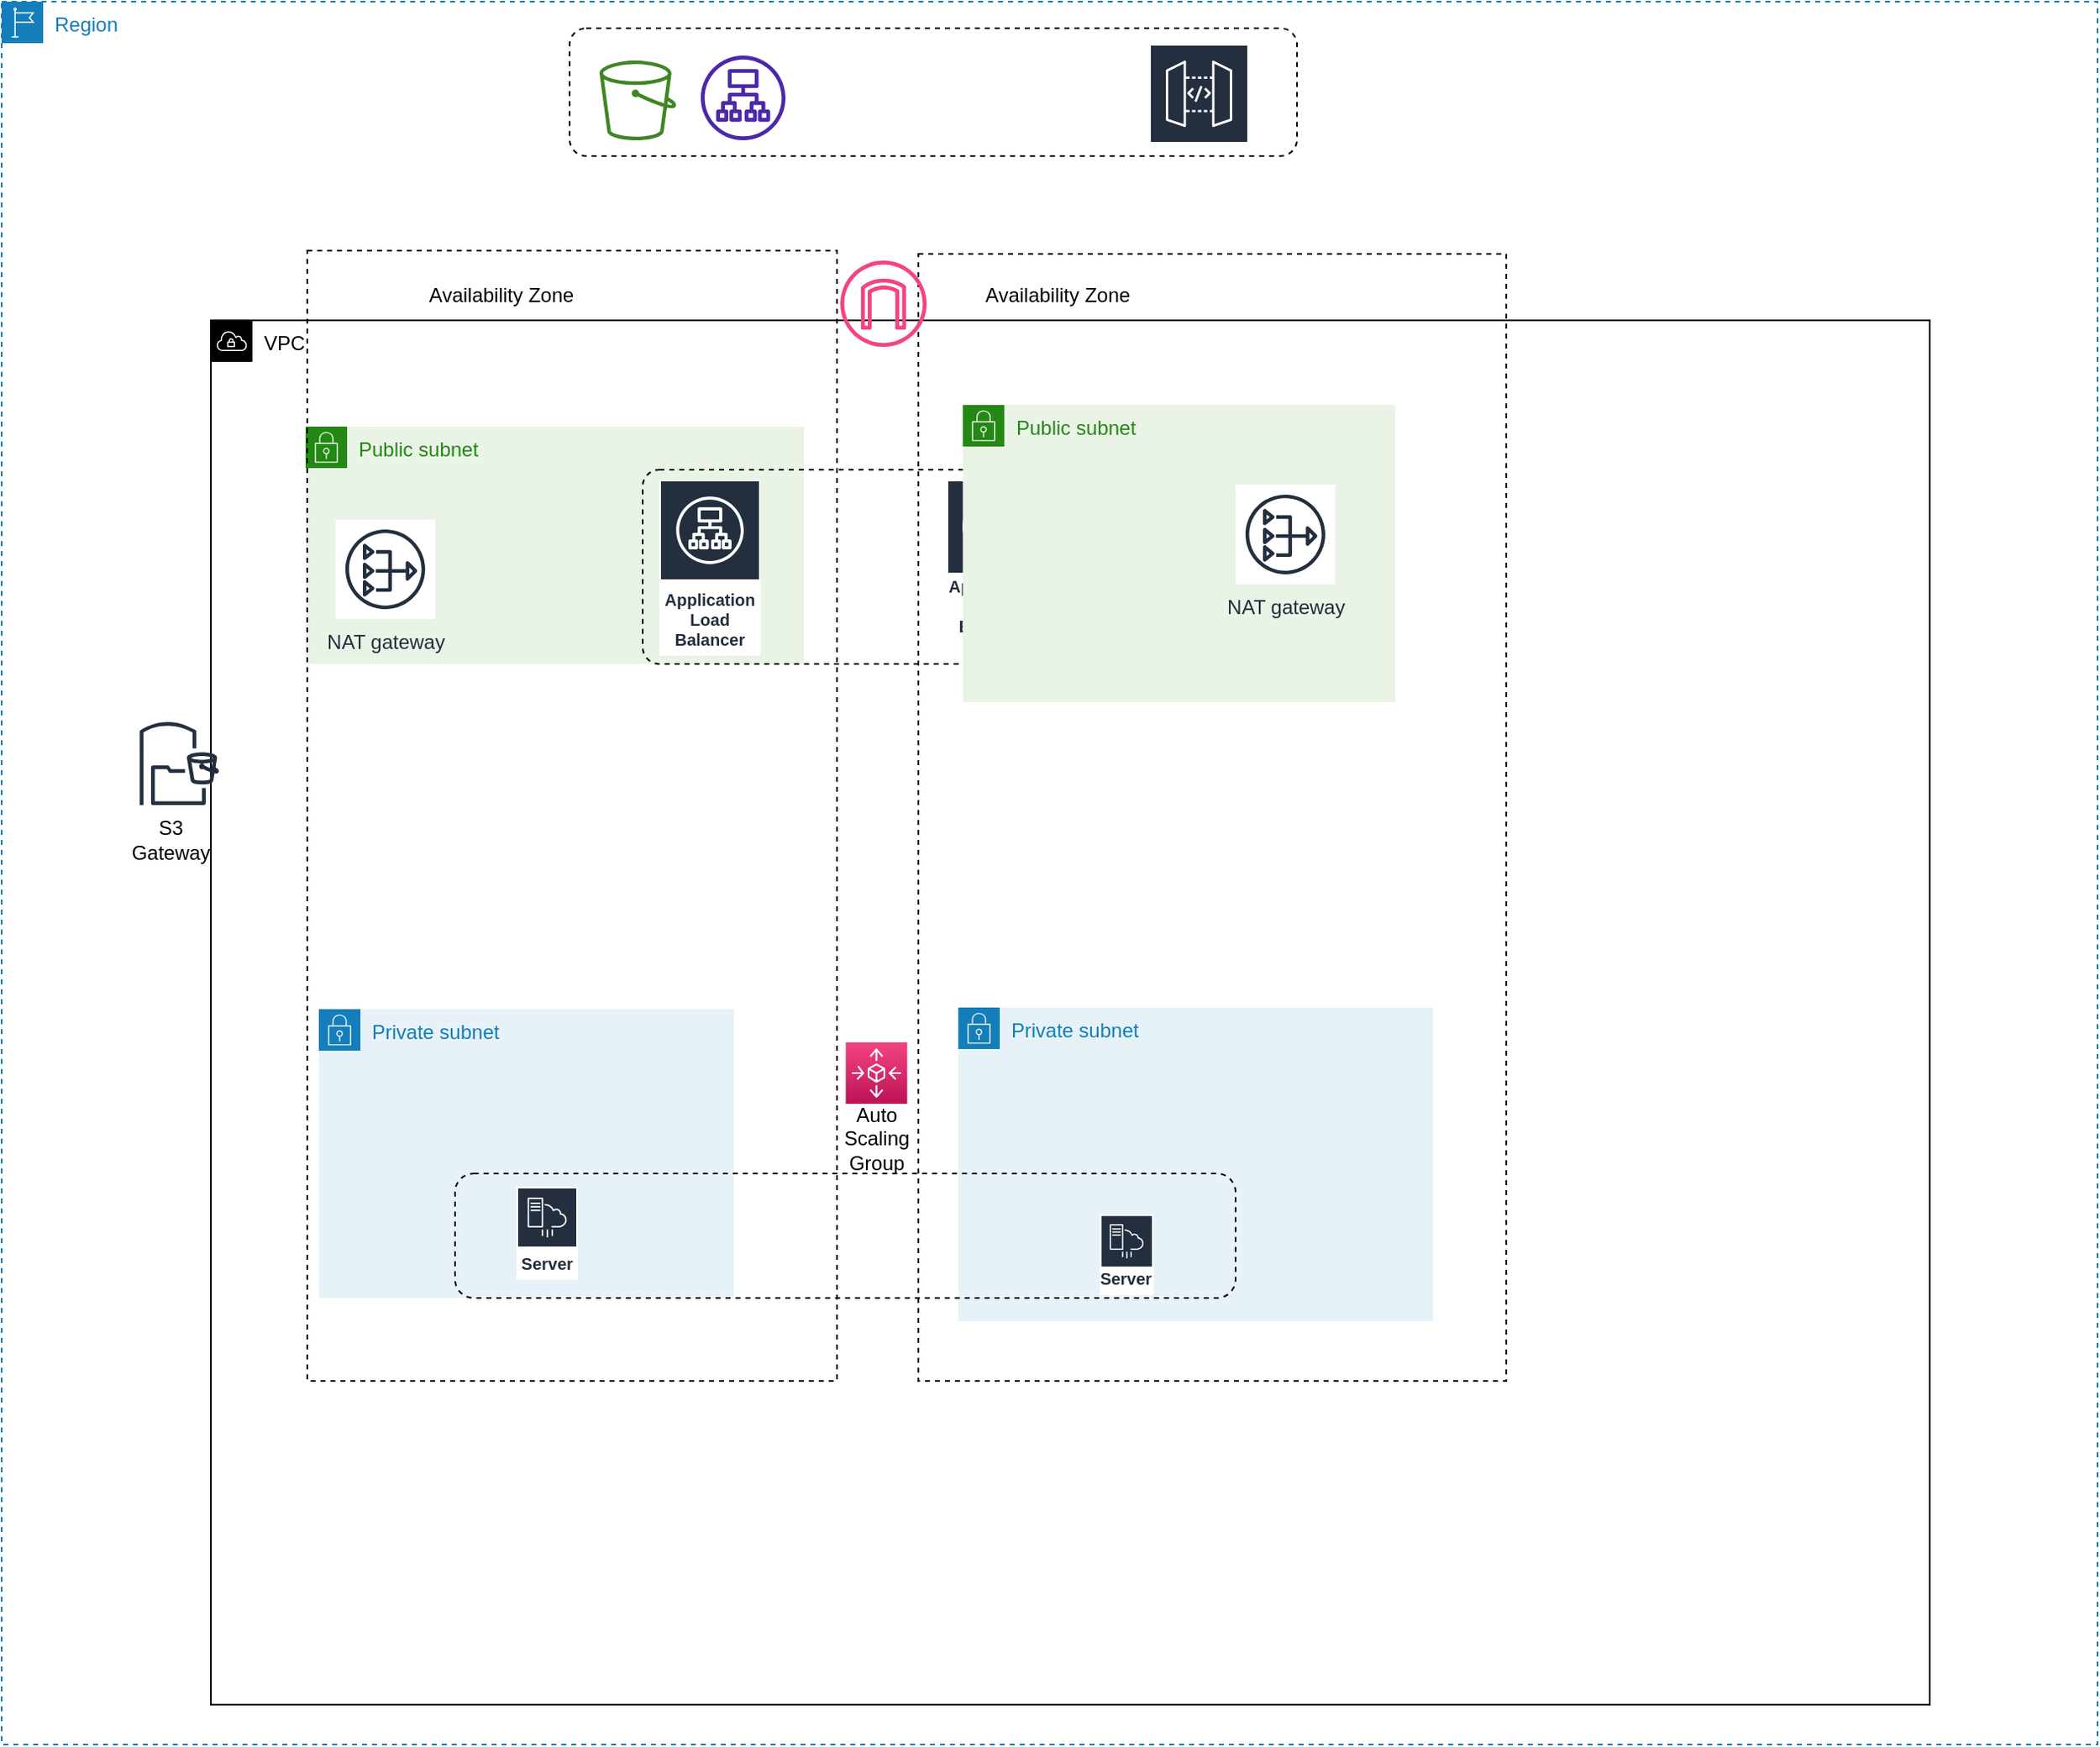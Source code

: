 <mxfile version="21.2.9" type="github">
  <diagram name="Page-1" id="H9VZvcb2wJK6X1MnPHUd">
    <mxGraphModel dx="2284" dy="1847" grid="0" gridSize="10" guides="1" tooltips="1" connect="1" arrows="1" fold="1" page="1" pageScale="1" pageWidth="850" pageHeight="1100" math="0" shadow="0">
      <root>
        <mxCell id="0" />
        <mxCell id="1" parent="0" />
        <mxCell id="BmYQlpxGfJ4uTeWEvMpN-4" value="Region" style="points=[[0,0],[0.25,0],[0.5,0],[0.75,0],[1,0],[1,0.25],[1,0.5],[1,0.75],[1,1],[0.75,1],[0.5,1],[0.25,1],[0,1],[0,0.75],[0,0.5],[0,0.25]];outlineConnect=0;gradientColor=none;html=1;whiteSpace=wrap;fontSize=12;fontStyle=0;container=1;pointerEvents=0;collapsible=0;recursiveResize=0;shape=mxgraph.aws4.group;grIcon=mxgraph.aws4.group_region;strokeColor=#147EBA;fillColor=none;verticalAlign=top;align=left;spacingLeft=30;fontColor=#147EBA;dashed=1;" parent="1" vertex="1">
          <mxGeometry x="-685" y="-1058" width="1262" height="1050" as="geometry" />
        </mxCell>
        <mxCell id="BmYQlpxGfJ4uTeWEvMpN-11" value="VPC" style="points=[[0,0],[0.25,0],[0.5,0],[0.75,0],[1,0],[1,0.25],[1,0.5],[1,0.75],[1,1],[0.75,1],[0.5,1],[0.25,1],[0,1],[0,0.75],[0,0.5],[0,0.25]];outlineConnect=0;html=1;whiteSpace=wrap;fontSize=12;fontStyle=0;container=1;pointerEvents=0;collapsible=0;recursiveResize=0;shape=mxgraph.aws4.group;grIcon=mxgraph.aws4.group_vpc;verticalAlign=top;align=left;spacingLeft=30;dashed=0;" parent="BmYQlpxGfJ4uTeWEvMpN-4" vertex="1">
          <mxGeometry x="126" y="192" width="1035" height="834" as="geometry" />
        </mxCell>
        <mxCell id="BmYQlpxGfJ4uTeWEvMpN-76" value="" style="group" parent="BmYQlpxGfJ4uTeWEvMpN-11" vertex="1" connectable="0">
          <mxGeometry x="450" y="414" width="286" height="189" as="geometry" />
        </mxCell>
        <mxCell id="BmYQlpxGfJ4uTeWEvMpN-63" value="Private subnet" style="points=[[0,0],[0.25,0],[0.5,0],[0.75,0],[1,0],[1,0.25],[1,0.5],[1,0.75],[1,1],[0.75,1],[0.5,1],[0.25,1],[0,1],[0,0.75],[0,0.5],[0,0.25]];outlineConnect=0;gradientColor=none;html=1;whiteSpace=wrap;fontSize=12;fontStyle=0;container=0;pointerEvents=0;collapsible=0;recursiveResize=0;shape=mxgraph.aws4.group;grIcon=mxgraph.aws4.group_security_group;grStroke=0;strokeColor=#147EBA;fillColor=#E6F2F8;verticalAlign=top;align=left;spacingLeft=30;fontColor=#147EBA;dashed=0;fontFamily=Helvetica;" parent="BmYQlpxGfJ4uTeWEvMpN-76" vertex="1">
          <mxGeometry width="286" height="189" as="geometry" />
        </mxCell>
        <mxCell id="BmYQlpxGfJ4uTeWEvMpN-64" value="Server" style="sketch=0;outlineConnect=0;fontColor=#232F3E;gradientColor=none;strokeColor=#ffffff;fillColor=#232F3E;dashed=0;verticalLabelPosition=middle;verticalAlign=bottom;align=center;html=1;whiteSpace=wrap;fontSize=10;fontStyle=1;spacing=3;shape=mxgraph.aws4.productIcon;prIcon=mxgraph.aws4.server_migration_service;" parent="BmYQlpxGfJ4uTeWEvMpN-76" vertex="1">
          <mxGeometry x="85.26" y="124.615" width="32.377" height="48.808" as="geometry" />
        </mxCell>
        <mxCell id="BmYQlpxGfJ4uTeWEvMpN-13" value="Availability Zone" style="text;html=1;strokeColor=none;fillColor=none;align=center;verticalAlign=middle;whiteSpace=wrap;rounded=0;" parent="BmYQlpxGfJ4uTeWEvMpN-11" vertex="1">
          <mxGeometry x="90" y="-30" width="170" height="30" as="geometry" />
        </mxCell>
        <mxCell id="BmYQlpxGfJ4uTeWEvMpN-17" value="Public subnet" style="points=[[0,0],[0.25,0],[0.5,0],[0.75,0],[1,0],[1,0.25],[1,0.5],[1,0.75],[1,1],[0.75,1],[0.5,1],[0.25,1],[0,1],[0,0.75],[0,0.5],[0,0.25]];outlineConnect=0;gradientColor=none;html=1;whiteSpace=wrap;fontSize=12;fontStyle=0;container=1;pointerEvents=0;collapsible=0;recursiveResize=0;shape=mxgraph.aws4.group;grIcon=mxgraph.aws4.group_security_group;grStroke=0;strokeColor=#248814;fillColor=#E9F3E6;verticalAlign=top;align=left;spacingLeft=30;fontColor=#248814;dashed=0;" parent="BmYQlpxGfJ4uTeWEvMpN-11" vertex="1">
          <mxGeometry x="57" y="64" width="300" height="143" as="geometry" />
        </mxCell>
        <mxCell id="BmYQlpxGfJ4uTeWEvMpN-19" style="edgeStyle=orthogonalEdgeStyle;rounded=0;orthogonalLoop=1;jettySize=auto;html=1;exitX=0.5;exitY=1;exitDx=0;exitDy=0;" parent="BmYQlpxGfJ4uTeWEvMpN-11" source="BmYQlpxGfJ4uTeWEvMpN-17" target="BmYQlpxGfJ4uTeWEvMpN-17" edge="1">
          <mxGeometry relative="1" as="geometry" />
        </mxCell>
        <mxCell id="BmYQlpxGfJ4uTeWEvMpN-28" value="Availability Zone" style="text;html=1;strokeColor=none;fillColor=none;align=center;verticalAlign=middle;whiteSpace=wrap;rounded=0;" parent="BmYQlpxGfJ4uTeWEvMpN-11" vertex="1">
          <mxGeometry x="460" y="-30" width="100" height="30" as="geometry" />
        </mxCell>
        <mxCell id="BmYQlpxGfJ4uTeWEvMpN-29" value="Private subnet" style="points=[[0,0],[0.25,0],[0.5,0],[0.75,0],[1,0],[1,0.25],[1,0.5],[1,0.75],[1,1],[0.75,1],[0.5,1],[0.25,1],[0,1],[0,0.75],[0,0.5],[0,0.25]];outlineConnect=0;gradientColor=none;html=1;whiteSpace=wrap;fontSize=12;fontStyle=0;container=1;pointerEvents=0;collapsible=0;recursiveResize=0;shape=mxgraph.aws4.group;grIcon=mxgraph.aws4.group_security_group;grStroke=0;strokeColor=#147EBA;fillColor=#E6F2F8;verticalAlign=top;align=left;spacingLeft=30;fontColor=#147EBA;dashed=0;" parent="BmYQlpxGfJ4uTeWEvMpN-11" vertex="1">
          <mxGeometry x="65" y="415" width="250" height="174" as="geometry" />
        </mxCell>
        <mxCell id="BmYQlpxGfJ4uTeWEvMpN-22" value="NAT gateway" style="sketch=0;outlineConnect=0;fontColor=#232F3E;gradientColor=none;strokeColor=#232F3E;fillColor=#ffffff;dashed=0;verticalLabelPosition=bottom;verticalAlign=top;align=center;html=1;fontSize=12;fontStyle=0;aspect=fixed;shape=mxgraph.aws4.resourceIcon;resIcon=mxgraph.aws4.nat_gateway;" parent="BmYQlpxGfJ4uTeWEvMpN-29" vertex="1">
          <mxGeometry x="10" y="-295" width="60" height="60" as="geometry" />
        </mxCell>
        <mxCell id="BmYQlpxGfJ4uTeWEvMpN-44" value="Server" style="sketch=0;outlineConnect=0;fontColor=#232F3E;gradientColor=none;strokeColor=#ffffff;fillColor=#232F3E;dashed=0;verticalLabelPosition=middle;verticalAlign=bottom;align=center;html=1;whiteSpace=wrap;fontSize=10;fontStyle=1;spacing=3;shape=mxgraph.aws4.productIcon;prIcon=mxgraph.aws4.server_migration_service;" parent="BmYQlpxGfJ4uTeWEvMpN-29" vertex="1">
          <mxGeometry x="119" y="107" width="37" height="56" as="geometry" />
        </mxCell>
        <mxCell id="BmYQlpxGfJ4uTeWEvMpN-72" value="" style="rounded=1;whiteSpace=wrap;html=1;dashed=1;pointerEvents=0;fontFamily=Helvetica;fontSize=12;fillColor=none;" parent="BmYQlpxGfJ4uTeWEvMpN-29" vertex="1">
          <mxGeometry x="82" y="99" width="470" height="75" as="geometry" />
        </mxCell>
        <mxCell id="BmYQlpxGfJ4uTeWEvMpN-34" value="Application Load Balancer" style="sketch=0;outlineConnect=0;fontColor=#232F3E;gradientColor=none;strokeColor=#ffffff;fillColor=#232F3E;dashed=0;verticalLabelPosition=middle;verticalAlign=bottom;align=center;html=1;whiteSpace=wrap;fontSize=10;fontStyle=1;spacing=3;shape=mxgraph.aws4.productIcon;prIcon=mxgraph.aws4.application_load_balancer;" parent="BmYQlpxGfJ4uTeWEvMpN-11" vertex="1">
          <mxGeometry x="270" y="96" width="61" height="106" as="geometry" />
        </mxCell>
        <mxCell id="BmYQlpxGfJ4uTeWEvMpN-36" value="Application Load Balancer" style="sketch=0;outlineConnect=0;fontColor=#232F3E;gradientColor=none;strokeColor=#ffffff;fillColor=#232F3E;dashed=0;verticalLabelPosition=middle;verticalAlign=bottom;align=center;html=1;whiteSpace=wrap;fontSize=10;fontStyle=1;spacing=3;shape=mxgraph.aws4.productIcon;prIcon=mxgraph.aws4.application_load_balancer;" parent="BmYQlpxGfJ4uTeWEvMpN-11" vertex="1">
          <mxGeometry x="443" y="96" width="57" height="98" as="geometry" />
        </mxCell>
        <mxCell id="BmYQlpxGfJ4uTeWEvMpN-39" value="" style="html=1;align=center;verticalAlign=top;rounded=1;absoluteArcSize=1;arcSize=20;dashed=1;whiteSpace=wrap;fillColor=none;" parent="BmYQlpxGfJ4uTeWEvMpN-11" vertex="1">
          <mxGeometry x="260" y="90" width="271" height="117" as="geometry" />
        </mxCell>
        <mxCell id="BmYQlpxGfJ4uTeWEvMpN-65" value="" style="sketch=0;points=[[0,0,0],[0.25,0,0],[0.5,0,0],[0.75,0,0],[1,0,0],[0,1,0],[0.25,1,0],[0.5,1,0],[0.75,1,0],[1,1,0],[0,0.25,0],[0,0.5,0],[0,0.75,0],[1,0.25,0],[1,0.5,0],[1,0.75,0]];points=[[0,0,0],[0.25,0,0],[0.5,0,0],[0.75,0,0],[1,0,0],[0,1,0],[0.25,1,0],[0.5,1,0],[0.75,1,0],[1,1,0],[0,0.25,0],[0,0.5,0],[0,0.75,0],[1,0.25,0],[1,0.5,0],[1,0.75,0]];outlineConnect=0;fontColor=#232F3E;gradientColor=#F34482;gradientDirection=north;fillColor=#BC1356;strokeColor=#ffffff;dashed=0;verticalLabelPosition=bottom;verticalAlign=top;align=center;html=1;fontSize=12;fontStyle=0;aspect=fixed;shape=mxgraph.aws4.resourceIcon;resIcon=mxgraph.aws4.autoscaling;pointerEvents=0;fontFamily=Helvetica;" parent="BmYQlpxGfJ4uTeWEvMpN-11" vertex="1">
          <mxGeometry x="382.25" y="435" width="37" height="37" as="geometry" />
        </mxCell>
        <mxCell id="-oMUdWIERpby7UjC0zoH-9" value="Auto Scaling&lt;br&gt;Group" style="text;html=1;strokeColor=none;fillColor=none;align=center;verticalAlign=middle;whiteSpace=wrap;rounded=0;" vertex="1" parent="BmYQlpxGfJ4uTeWEvMpN-11">
          <mxGeometry x="371" y="478" width="59.5" height="30" as="geometry" />
        </mxCell>
        <mxCell id="BmYQlpxGfJ4uTeWEvMpN-12" value="" style="whiteSpace=wrap;html=1;dashed=1;fillColor=none;perimeterSpacing=2;strokeWidth=1;" parent="BmYQlpxGfJ4uTeWEvMpN-11" vertex="1">
          <mxGeometry x="58" y="-42" width="319" height="681" as="geometry" />
        </mxCell>
        <mxCell id="BmYQlpxGfJ4uTeWEvMpN-31" value="Public subnet" style="points=[[0,0],[0.25,0],[0.5,0],[0.75,0],[1,0],[1,0.25],[1,0.5],[1,0.75],[1,1],[0.75,1],[0.5,1],[0.25,1],[0,1],[0,0.75],[0,0.5],[0,0.25]];outlineConnect=0;gradientColor=none;html=1;whiteSpace=wrap;fontSize=12;fontStyle=0;container=1;pointerEvents=0;collapsible=0;recursiveResize=0;shape=mxgraph.aws4.group;grIcon=mxgraph.aws4.group_security_group;grStroke=0;strokeColor=#248814;fillColor=#E9F3E6;verticalAlign=top;align=left;spacingLeft=30;fontColor=#248814;dashed=0;" parent="BmYQlpxGfJ4uTeWEvMpN-11" vertex="1">
          <mxGeometry x="452.75" y="51" width="260.25" height="179" as="geometry" />
        </mxCell>
        <mxCell id="BmYQlpxGfJ4uTeWEvMpN-14" value="" style="whiteSpace=wrap;html=1;dashed=1;fillColor=none;" parent="BmYQlpxGfJ4uTeWEvMpN-11" vertex="1">
          <mxGeometry x="426" y="-40" width="354" height="679" as="geometry" />
        </mxCell>
        <mxCell id="BmYQlpxGfJ4uTeWEvMpN-5" value="" style="html=1;align=center;verticalAlign=top;rounded=1;absoluteArcSize=1;arcSize=20;dashed=1;whiteSpace=wrap;" parent="BmYQlpxGfJ4uTeWEvMpN-4" vertex="1">
          <mxGeometry x="342" y="16" width="438" height="77" as="geometry" />
        </mxCell>
        <mxCell id="BmYQlpxGfJ4uTeWEvMpN-6" value="" style="sketch=0;outlineConnect=0;fontColor=#232F3E;gradientColor=none;fillColor=#3F8624;strokeColor=none;dashed=0;verticalLabelPosition=bottom;verticalAlign=top;align=center;html=1;fontSize=12;fontStyle=0;aspect=fixed;pointerEvents=1;shape=mxgraph.aws4.bucket;" parent="BmYQlpxGfJ4uTeWEvMpN-4" vertex="1">
          <mxGeometry x="360" y="35.5" width="46.15" height="48" as="geometry" />
        </mxCell>
        <mxCell id="BmYQlpxGfJ4uTeWEvMpN-10" value="" style="sketch=0;outlineConnect=0;fontColor=#232F3E;gradientColor=none;fillColor=#4D27AA;strokeColor=none;dashed=0;verticalLabelPosition=bottom;verticalAlign=top;align=center;html=1;fontSize=12;fontStyle=0;aspect=fixed;pointerEvents=1;shape=mxgraph.aws4.application_load_balancer;" parent="BmYQlpxGfJ4uTeWEvMpN-4" vertex="1">
          <mxGeometry x="421" y="32.5" width="51" height="51" as="geometry" />
        </mxCell>
        <mxCell id="BmYQlpxGfJ4uTeWEvMpN-25" value="" style="sketch=0;outlineConnect=0;fontColor=#232F3E;gradientColor=none;strokeColor=#ffffff;fillColor=#232F3E;dashed=0;verticalLabelPosition=middle;verticalAlign=bottom;align=center;html=1;whiteSpace=wrap;fontSize=10;fontStyle=1;spacing=3;shape=mxgraph.aws4.productIcon;prIcon=mxgraph.aws4.api_gateway;" parent="BmYQlpxGfJ4uTeWEvMpN-4" vertex="1">
          <mxGeometry x="691" y="25.5" width="60" height="65" as="geometry" />
        </mxCell>
        <mxCell id="-oMUdWIERpby7UjC0zoH-8" value="S3 Gateway" style="text;html=1;strokeColor=none;fillColor=none;align=center;verticalAlign=middle;whiteSpace=wrap;rounded=0;" vertex="1" parent="BmYQlpxGfJ4uTeWEvMpN-4">
          <mxGeometry x="72" y="490" width="60" height="30" as="geometry" />
        </mxCell>
        <mxCell id="-oMUdWIERpby7UjC0zoH-3" value="" style="sketch=0;outlineConnect=0;fontColor=#232F3E;gradientColor=none;fillColor=#232f3e;strokeColor=none;dashed=0;verticalLabelPosition=bottom;verticalAlign=top;align=center;html=1;fontSize=12;fontStyle=0;aspect=fixed;pointerEvents=1;shape=mxgraph.aws4.s3_file_gateway;" vertex="1" parent="BmYQlpxGfJ4uTeWEvMpN-4">
          <mxGeometry x="82" y="434" width="50" height="50" as="geometry" />
        </mxCell>
        <mxCell id="BmYQlpxGfJ4uTeWEvMpN-32" value="NAT gateway" style="sketch=0;outlineConnect=0;fontColor=#232F3E;gradientColor=none;strokeColor=#232F3E;fillColor=#ffffff;dashed=0;verticalLabelPosition=bottom;verticalAlign=top;align=center;html=1;fontSize=12;fontStyle=0;aspect=fixed;shape=mxgraph.aws4.resourceIcon;resIcon=mxgraph.aws4.nat_gateway;" parent="BmYQlpxGfJ4uTeWEvMpN-4" vertex="1">
          <mxGeometry x="743" y="291" width="60" height="60" as="geometry" />
        </mxCell>
        <mxCell id="BmYQlpxGfJ4uTeWEvMpN-26" value="" style="sketch=0;outlineConnect=0;fontColor=#ffffff;fillColor=#F34482;strokeColor=#3700CC;dashed=0;verticalLabelPosition=bottom;verticalAlign=top;align=center;html=1;fontSize=12;fontStyle=0;aspect=fixed;pointerEvents=1;shape=mxgraph.aws4.internet_gateway;" parent="BmYQlpxGfJ4uTeWEvMpN-4" vertex="1">
          <mxGeometry x="505" y="156" width="52" height="52" as="geometry" />
        </mxCell>
      </root>
    </mxGraphModel>
  </diagram>
</mxfile>
